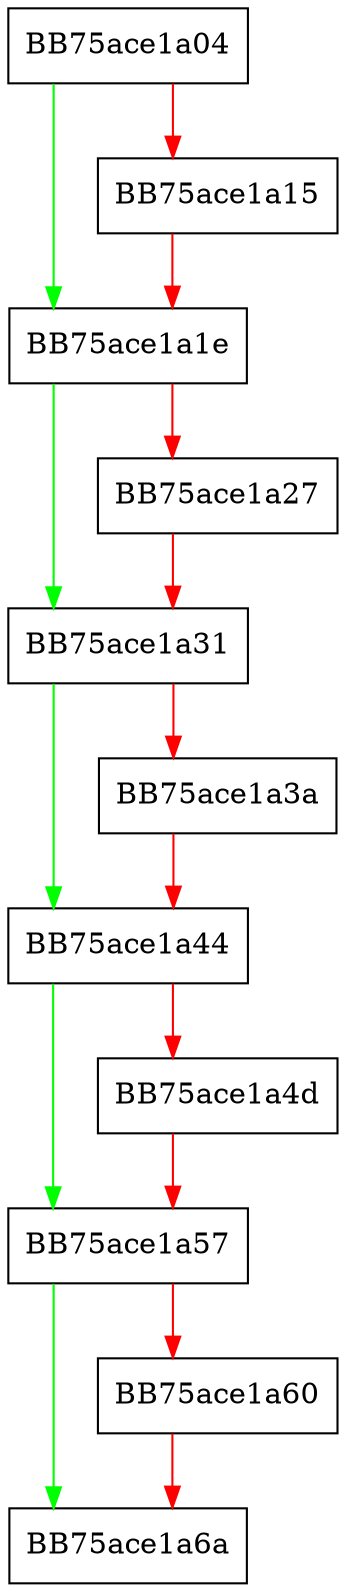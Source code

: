 digraph PFAC_freeResource {
  node [shape="box"];
  graph [splines=ortho];
  BB75ace1a04 -> BB75ace1a1e [color="green"];
  BB75ace1a04 -> BB75ace1a15 [color="red"];
  BB75ace1a15 -> BB75ace1a1e [color="red"];
  BB75ace1a1e -> BB75ace1a31 [color="green"];
  BB75ace1a1e -> BB75ace1a27 [color="red"];
  BB75ace1a27 -> BB75ace1a31 [color="red"];
  BB75ace1a31 -> BB75ace1a44 [color="green"];
  BB75ace1a31 -> BB75ace1a3a [color="red"];
  BB75ace1a3a -> BB75ace1a44 [color="red"];
  BB75ace1a44 -> BB75ace1a57 [color="green"];
  BB75ace1a44 -> BB75ace1a4d [color="red"];
  BB75ace1a4d -> BB75ace1a57 [color="red"];
  BB75ace1a57 -> BB75ace1a6a [color="green"];
  BB75ace1a57 -> BB75ace1a60 [color="red"];
  BB75ace1a60 -> BB75ace1a6a [color="red"];
}